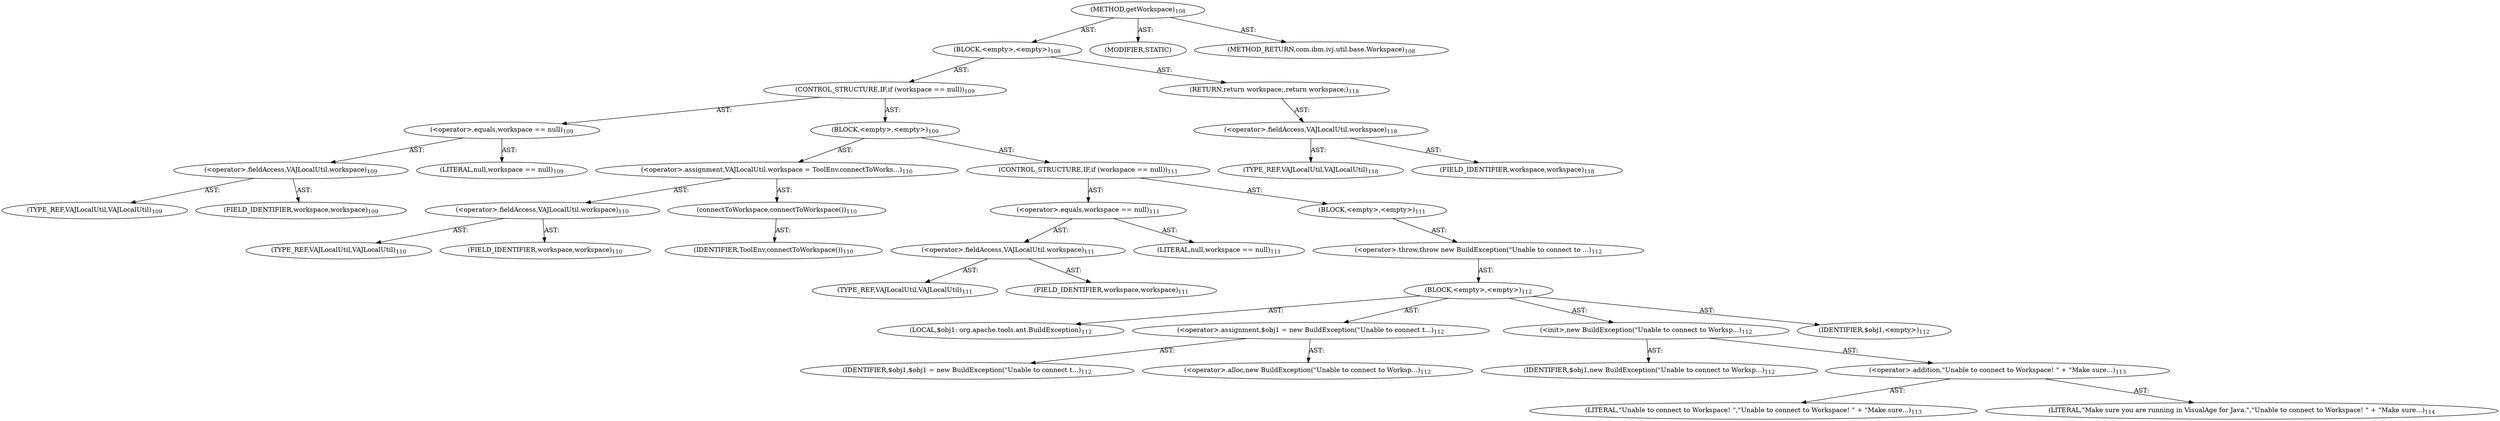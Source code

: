 digraph "getWorkspace" {  
"111669149697" [label = <(METHOD,getWorkspace)<SUB>108</SUB>> ]
"25769803780" [label = <(BLOCK,&lt;empty&gt;,&lt;empty&gt;)<SUB>108</SUB>> ]
"47244640258" [label = <(CONTROL_STRUCTURE,IF,if (workspace == null))<SUB>109</SUB>> ]
"30064771090" [label = <(&lt;operator&gt;.equals,workspace == null)<SUB>109</SUB>> ]
"30064771091" [label = <(&lt;operator&gt;.fieldAccess,VAJLocalUtil.workspace)<SUB>109</SUB>> ]
"180388626432" [label = <(TYPE_REF,VAJLocalUtil,VAJLocalUtil)<SUB>109</SUB>> ]
"55834574849" [label = <(FIELD_IDENTIFIER,workspace,workspace)<SUB>109</SUB>> ]
"90194313220" [label = <(LITERAL,null,workspace == null)<SUB>109</SUB>> ]
"25769803781" [label = <(BLOCK,&lt;empty&gt;,&lt;empty&gt;)<SUB>109</SUB>> ]
"30064771092" [label = <(&lt;operator&gt;.assignment,VAJLocalUtil.workspace = ToolEnv.connectToWorks...)<SUB>110</SUB>> ]
"30064771093" [label = <(&lt;operator&gt;.fieldAccess,VAJLocalUtil.workspace)<SUB>110</SUB>> ]
"180388626433" [label = <(TYPE_REF,VAJLocalUtil,VAJLocalUtil)<SUB>110</SUB>> ]
"55834574850" [label = <(FIELD_IDENTIFIER,workspace,workspace)<SUB>110</SUB>> ]
"30064771094" [label = <(connectToWorkspace,connectToWorkspace())<SUB>110</SUB>> ]
"68719476782" [label = <(IDENTIFIER,ToolEnv,connectToWorkspace())<SUB>110</SUB>> ]
"47244640259" [label = <(CONTROL_STRUCTURE,IF,if (workspace == null))<SUB>111</SUB>> ]
"30064771095" [label = <(&lt;operator&gt;.equals,workspace == null)<SUB>111</SUB>> ]
"30064771096" [label = <(&lt;operator&gt;.fieldAccess,VAJLocalUtil.workspace)<SUB>111</SUB>> ]
"180388626434" [label = <(TYPE_REF,VAJLocalUtil,VAJLocalUtil)<SUB>111</SUB>> ]
"55834574851" [label = <(FIELD_IDENTIFIER,workspace,workspace)<SUB>111</SUB>> ]
"90194313221" [label = <(LITERAL,null,workspace == null)<SUB>111</SUB>> ]
"25769803782" [label = <(BLOCK,&lt;empty&gt;,&lt;empty&gt;)<SUB>111</SUB>> ]
"30064771097" [label = <(&lt;operator&gt;.throw,throw new BuildException(&quot;Unable to connect to ...)<SUB>112</SUB>> ]
"25769803783" [label = <(BLOCK,&lt;empty&gt;,&lt;empty&gt;)<SUB>112</SUB>> ]
"94489280515" [label = <(LOCAL,$obj1: org.apache.tools.ant.BuildException)<SUB>112</SUB>> ]
"30064771098" [label = <(&lt;operator&gt;.assignment,$obj1 = new BuildException(&quot;Unable to connect t...)<SUB>112</SUB>> ]
"68719476783" [label = <(IDENTIFIER,$obj1,$obj1 = new BuildException(&quot;Unable to connect t...)<SUB>112</SUB>> ]
"30064771099" [label = <(&lt;operator&gt;.alloc,new BuildException(&quot;Unable to connect to Worksp...)<SUB>112</SUB>> ]
"30064771100" [label = <(&lt;init&gt;,new BuildException(&quot;Unable to connect to Worksp...)<SUB>112</SUB>> ]
"68719476784" [label = <(IDENTIFIER,$obj1,new BuildException(&quot;Unable to connect to Worksp...)<SUB>112</SUB>> ]
"30064771101" [label = <(&lt;operator&gt;.addition,&quot;Unable to connect to Workspace! &quot; + &quot;Make sure...)<SUB>113</SUB>> ]
"90194313222" [label = <(LITERAL,&quot;Unable to connect to Workspace! &quot;,&quot;Unable to connect to Workspace! &quot; + &quot;Make sure...)<SUB>113</SUB>> ]
"90194313223" [label = <(LITERAL,&quot;Make sure you are running in VisualAge for Java.&quot;,&quot;Unable to connect to Workspace! &quot; + &quot;Make sure...)<SUB>114</SUB>> ]
"68719476785" [label = <(IDENTIFIER,$obj1,&lt;empty&gt;)<SUB>112</SUB>> ]
"146028888065" [label = <(RETURN,return workspace;,return workspace;)<SUB>118</SUB>> ]
"30064771102" [label = <(&lt;operator&gt;.fieldAccess,VAJLocalUtil.workspace)<SUB>118</SUB>> ]
"180388626435" [label = <(TYPE_REF,VAJLocalUtil,VAJLocalUtil)<SUB>118</SUB>> ]
"55834574852" [label = <(FIELD_IDENTIFIER,workspace,workspace)<SUB>118</SUB>> ]
"133143986179" [label = <(MODIFIER,STATIC)> ]
"128849018881" [label = <(METHOD_RETURN,com.ibm.ivj.util.base.Workspace)<SUB>108</SUB>> ]
  "111669149697" -> "25769803780"  [ label = "AST: "] 
  "111669149697" -> "133143986179"  [ label = "AST: "] 
  "111669149697" -> "128849018881"  [ label = "AST: "] 
  "25769803780" -> "47244640258"  [ label = "AST: "] 
  "25769803780" -> "146028888065"  [ label = "AST: "] 
  "47244640258" -> "30064771090"  [ label = "AST: "] 
  "47244640258" -> "25769803781"  [ label = "AST: "] 
  "30064771090" -> "30064771091"  [ label = "AST: "] 
  "30064771090" -> "90194313220"  [ label = "AST: "] 
  "30064771091" -> "180388626432"  [ label = "AST: "] 
  "30064771091" -> "55834574849"  [ label = "AST: "] 
  "25769803781" -> "30064771092"  [ label = "AST: "] 
  "25769803781" -> "47244640259"  [ label = "AST: "] 
  "30064771092" -> "30064771093"  [ label = "AST: "] 
  "30064771092" -> "30064771094"  [ label = "AST: "] 
  "30064771093" -> "180388626433"  [ label = "AST: "] 
  "30064771093" -> "55834574850"  [ label = "AST: "] 
  "30064771094" -> "68719476782"  [ label = "AST: "] 
  "47244640259" -> "30064771095"  [ label = "AST: "] 
  "47244640259" -> "25769803782"  [ label = "AST: "] 
  "30064771095" -> "30064771096"  [ label = "AST: "] 
  "30064771095" -> "90194313221"  [ label = "AST: "] 
  "30064771096" -> "180388626434"  [ label = "AST: "] 
  "30064771096" -> "55834574851"  [ label = "AST: "] 
  "25769803782" -> "30064771097"  [ label = "AST: "] 
  "30064771097" -> "25769803783"  [ label = "AST: "] 
  "25769803783" -> "94489280515"  [ label = "AST: "] 
  "25769803783" -> "30064771098"  [ label = "AST: "] 
  "25769803783" -> "30064771100"  [ label = "AST: "] 
  "25769803783" -> "68719476785"  [ label = "AST: "] 
  "30064771098" -> "68719476783"  [ label = "AST: "] 
  "30064771098" -> "30064771099"  [ label = "AST: "] 
  "30064771100" -> "68719476784"  [ label = "AST: "] 
  "30064771100" -> "30064771101"  [ label = "AST: "] 
  "30064771101" -> "90194313222"  [ label = "AST: "] 
  "30064771101" -> "90194313223"  [ label = "AST: "] 
  "146028888065" -> "30064771102"  [ label = "AST: "] 
  "30064771102" -> "180388626435"  [ label = "AST: "] 
  "30064771102" -> "55834574852"  [ label = "AST: "] 
}
